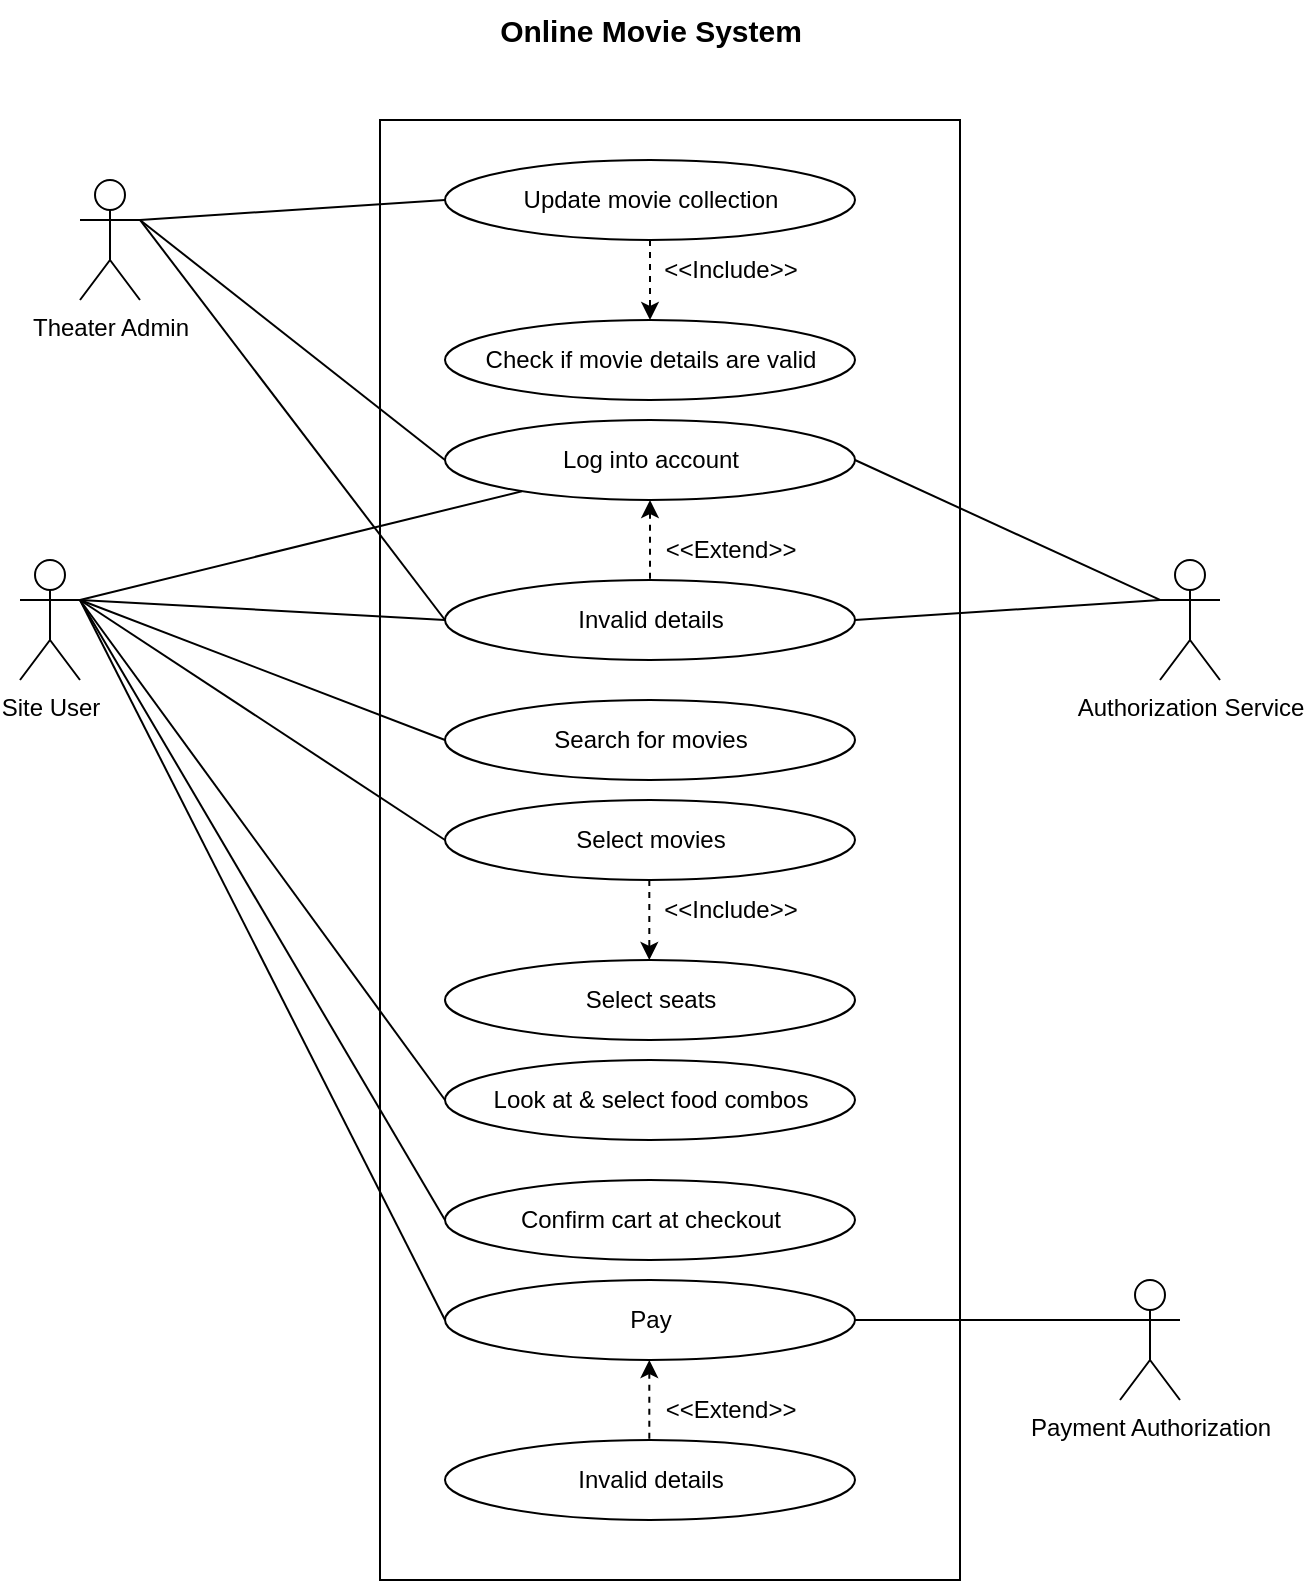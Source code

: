 <mxfile version="26.1.0">
  <diagram name="Page-1" id="8HzP_UHiLYjctRMK9qaq">
    <mxGraphModel dx="1675" dy="1024" grid="1" gridSize="10" guides="1" tooltips="1" connect="1" arrows="1" fold="1" page="1" pageScale="1" pageWidth="850" pageHeight="1100" math="0" shadow="0">
      <root>
        <mxCell id="0" />
        <mxCell id="1" parent="0" />
        <mxCell id="cjcSTSbXlQ66tj8l5QFz-2" value="" style="rounded=0;whiteSpace=wrap;html=1;fillColor=none;" vertex="1" parent="1">
          <mxGeometry x="270" y="120" width="290" height="730" as="geometry" />
        </mxCell>
        <mxCell id="cjcSTSbXlQ66tj8l5QFz-3" value="&lt;b&gt;&lt;font style=&quot;font-size: 15px;&quot;&gt;Online Movie System&lt;/font&gt;&lt;/b&gt;" style="text;html=1;align=center;verticalAlign=middle;resizable=0;points=[];autosize=1;strokeColor=none;fillColor=none;" vertex="1" parent="1">
          <mxGeometry x="320" y="60" width="170" height="30" as="geometry" />
        </mxCell>
        <mxCell id="cjcSTSbXlQ66tj8l5QFz-4" value="Update movie collection" style="ellipse;whiteSpace=wrap;html=1;fillColor=none;" vertex="1" parent="1">
          <mxGeometry x="302.5" y="140" width="205" height="40" as="geometry" />
        </mxCell>
        <mxCell id="cjcSTSbXlQ66tj8l5QFz-5" value="Check if movie details are valid" style="ellipse;whiteSpace=wrap;html=1;fillColor=none;" vertex="1" parent="1">
          <mxGeometry x="302.5" y="220" width="205" height="40" as="geometry" />
        </mxCell>
        <mxCell id="cjcSTSbXlQ66tj8l5QFz-6" value="" style="endArrow=classic;html=1;rounded=0;dashed=1;exitX=0.5;exitY=1;exitDx=0;exitDy=0;entryX=0.5;entryY=0;entryDx=0;entryDy=0;" edge="1" parent="1" source="cjcSTSbXlQ66tj8l5QFz-4" target="cjcSTSbXlQ66tj8l5QFz-5">
          <mxGeometry width="50" height="50" relative="1" as="geometry">
            <mxPoint x="370" y="550" as="sourcePoint" />
            <mxPoint x="400" y="240" as="targetPoint" />
          </mxGeometry>
        </mxCell>
        <mxCell id="cjcSTSbXlQ66tj8l5QFz-9" value="&amp;lt;&amp;lt;Include&amp;gt;&amp;gt;" style="text;html=1;align=center;verticalAlign=middle;resizable=0;points=[];autosize=1;strokeColor=none;fillColor=none;" vertex="1" parent="1">
          <mxGeometry x="400" y="180" width="90" height="30" as="geometry" />
        </mxCell>
        <mxCell id="cjcSTSbXlQ66tj8l5QFz-23" style="shape=connector;rounded=0;orthogonalLoop=1;jettySize=auto;html=1;exitX=1;exitY=0.333;exitDx=0;exitDy=0;exitPerimeter=0;entryX=0;entryY=0.5;entryDx=0;entryDy=0;strokeColor=default;align=center;verticalAlign=middle;fontFamily=Helvetica;fontSize=11;fontColor=default;labelBackgroundColor=default;startFill=0;endArrow=none;" edge="1" parent="1" source="cjcSTSbXlQ66tj8l5QFz-10" target="cjcSTSbXlQ66tj8l5QFz-16">
          <mxGeometry relative="1" as="geometry" />
        </mxCell>
        <mxCell id="cjcSTSbXlQ66tj8l5QFz-24" style="shape=connector;rounded=0;orthogonalLoop=1;jettySize=auto;html=1;exitX=1;exitY=0.333;exitDx=0;exitDy=0;exitPerimeter=0;entryX=0;entryY=0.5;entryDx=0;entryDy=0;strokeColor=default;align=center;verticalAlign=middle;fontFamily=Helvetica;fontSize=11;fontColor=default;labelBackgroundColor=default;startFill=0;endArrow=none;" edge="1" parent="1" source="cjcSTSbXlQ66tj8l5QFz-10" target="cjcSTSbXlQ66tj8l5QFz-12">
          <mxGeometry relative="1" as="geometry" />
        </mxCell>
        <mxCell id="cjcSTSbXlQ66tj8l5QFz-25" style="edgeStyle=none;shape=connector;rounded=0;orthogonalLoop=1;jettySize=auto;html=1;exitX=1;exitY=0.333;exitDx=0;exitDy=0;exitPerimeter=0;entryX=0;entryY=0.5;entryDx=0;entryDy=0;strokeColor=default;align=center;verticalAlign=middle;fontFamily=Helvetica;fontSize=11;fontColor=default;labelBackgroundColor=default;startFill=0;endArrow=none;" edge="1" parent="1" source="cjcSTSbXlQ66tj8l5QFz-10" target="cjcSTSbXlQ66tj8l5QFz-4">
          <mxGeometry relative="1" as="geometry" />
        </mxCell>
        <mxCell id="cjcSTSbXlQ66tj8l5QFz-10" value="Theater Admin" style="shape=umlActor;verticalLabelPosition=bottom;verticalAlign=top;html=1;outlineConnect=0;" vertex="1" parent="1">
          <mxGeometry x="120" y="150" width="30" height="60" as="geometry" />
        </mxCell>
        <mxCell id="cjcSTSbXlQ66tj8l5QFz-12" value="Log into account" style="ellipse;whiteSpace=wrap;html=1;fillColor=none;" vertex="1" parent="1">
          <mxGeometry x="302.5" y="270" width="205" height="40" as="geometry" />
        </mxCell>
        <mxCell id="cjcSTSbXlQ66tj8l5QFz-26" style="edgeStyle=none;shape=connector;rounded=0;orthogonalLoop=1;jettySize=auto;html=1;exitX=0;exitY=0.333;exitDx=0;exitDy=0;exitPerimeter=0;entryX=1;entryY=0.5;entryDx=0;entryDy=0;strokeColor=default;align=center;verticalAlign=middle;fontFamily=Helvetica;fontSize=11;fontColor=default;labelBackgroundColor=default;startFill=0;endArrow=none;" edge="1" parent="1" source="cjcSTSbXlQ66tj8l5QFz-14" target="cjcSTSbXlQ66tj8l5QFz-12">
          <mxGeometry relative="1" as="geometry" />
        </mxCell>
        <mxCell id="cjcSTSbXlQ66tj8l5QFz-14" value="Authorization Service" style="shape=umlActor;verticalLabelPosition=bottom;verticalAlign=top;html=1;outlineConnect=0;" vertex="1" parent="1">
          <mxGeometry x="660" y="340" width="30" height="60" as="geometry" />
        </mxCell>
        <mxCell id="cjcSTSbXlQ66tj8l5QFz-16" value="Invalid details" style="ellipse;whiteSpace=wrap;html=1;fillColor=none;" vertex="1" parent="1">
          <mxGeometry x="302.5" y="350" width="205" height="40" as="geometry" />
        </mxCell>
        <mxCell id="cjcSTSbXlQ66tj8l5QFz-28" style="edgeStyle=none;shape=connector;rounded=0;orthogonalLoop=1;jettySize=auto;html=1;exitX=1;exitY=0.333;exitDx=0;exitDy=0;exitPerimeter=0;strokeColor=default;align=center;verticalAlign=middle;fontFamily=Helvetica;fontSize=11;fontColor=default;labelBackgroundColor=default;startFill=0;endArrow=none;" edge="1" parent="1" source="cjcSTSbXlQ66tj8l5QFz-20" target="cjcSTSbXlQ66tj8l5QFz-12">
          <mxGeometry relative="1" as="geometry" />
        </mxCell>
        <mxCell id="cjcSTSbXlQ66tj8l5QFz-20" value="Site User" style="shape=umlActor;verticalLabelPosition=bottom;verticalAlign=top;html=1;outlineConnect=0;" vertex="1" parent="1">
          <mxGeometry x="90" y="340" width="30" height="60" as="geometry" />
        </mxCell>
        <mxCell id="cjcSTSbXlQ66tj8l5QFz-27" style="edgeStyle=none;shape=connector;rounded=0;orthogonalLoop=1;jettySize=auto;html=1;exitX=1;exitY=0.5;exitDx=0;exitDy=0;entryX=0;entryY=0.333;entryDx=0;entryDy=0;entryPerimeter=0;strokeColor=default;align=center;verticalAlign=middle;fontFamily=Helvetica;fontSize=11;fontColor=default;labelBackgroundColor=default;startFill=0;endArrow=none;" edge="1" parent="1" source="cjcSTSbXlQ66tj8l5QFz-16" target="cjcSTSbXlQ66tj8l5QFz-14">
          <mxGeometry relative="1" as="geometry" />
        </mxCell>
        <mxCell id="cjcSTSbXlQ66tj8l5QFz-29" style="edgeStyle=none;shape=connector;rounded=0;orthogonalLoop=1;jettySize=auto;html=1;exitX=0;exitY=0.5;exitDx=0;exitDy=0;entryX=1;entryY=0.333;entryDx=0;entryDy=0;entryPerimeter=0;strokeColor=default;align=center;verticalAlign=middle;fontFamily=Helvetica;fontSize=11;fontColor=default;labelBackgroundColor=default;startFill=0;endArrow=none;" edge="1" parent="1" source="cjcSTSbXlQ66tj8l5QFz-16" target="cjcSTSbXlQ66tj8l5QFz-20">
          <mxGeometry relative="1" as="geometry" />
        </mxCell>
        <mxCell id="cjcSTSbXlQ66tj8l5QFz-30" value="" style="endArrow=none;html=1;rounded=0;dashed=1;startArrow=classic;startFill=1;exitX=0.5;exitY=1;exitDx=0;exitDy=0;entryX=0.5;entryY=0;entryDx=0;entryDy=0;" edge="1" parent="1" source="cjcSTSbXlQ66tj8l5QFz-12" target="cjcSTSbXlQ66tj8l5QFz-16">
          <mxGeometry width="50" height="50" relative="1" as="geometry">
            <mxPoint x="405" y="320" as="sourcePoint" />
            <mxPoint x="404.66" y="360" as="targetPoint" />
          </mxGeometry>
        </mxCell>
        <mxCell id="cjcSTSbXlQ66tj8l5QFz-31" value="&amp;lt;&amp;lt;Extend&amp;gt;&amp;gt;" style="text;html=1;align=center;verticalAlign=middle;resizable=0;points=[];autosize=1;strokeColor=none;fillColor=none;" vertex="1" parent="1">
          <mxGeometry x="400" y="320" width="90" height="30" as="geometry" />
        </mxCell>
        <mxCell id="cjcSTSbXlQ66tj8l5QFz-42" style="edgeStyle=none;shape=connector;rounded=0;orthogonalLoop=1;jettySize=auto;html=1;exitX=0;exitY=0.5;exitDx=0;exitDy=0;strokeColor=default;align=center;verticalAlign=middle;fontFamily=Helvetica;fontSize=11;fontColor=default;labelBackgroundColor=default;startFill=0;endArrow=none;" edge="1" parent="1" source="cjcSTSbXlQ66tj8l5QFz-32">
          <mxGeometry relative="1" as="geometry">
            <mxPoint x="120" y="360" as="targetPoint" />
          </mxGeometry>
        </mxCell>
        <mxCell id="cjcSTSbXlQ66tj8l5QFz-32" value="Search for movies" style="ellipse;whiteSpace=wrap;html=1;fillColor=none;" vertex="1" parent="1">
          <mxGeometry x="302.5" y="410" width="205" height="40" as="geometry" />
        </mxCell>
        <mxCell id="cjcSTSbXlQ66tj8l5QFz-43" style="edgeStyle=none;shape=connector;rounded=0;orthogonalLoop=1;jettySize=auto;html=1;exitX=0;exitY=0.5;exitDx=0;exitDy=0;strokeColor=default;align=center;verticalAlign=middle;fontFamily=Helvetica;fontSize=11;fontColor=default;labelBackgroundColor=default;startFill=0;endArrow=none;" edge="1" parent="1" source="cjcSTSbXlQ66tj8l5QFz-33">
          <mxGeometry relative="1" as="geometry">
            <mxPoint x="120" y="360" as="targetPoint" />
          </mxGeometry>
        </mxCell>
        <mxCell id="cjcSTSbXlQ66tj8l5QFz-33" value="Select movies" style="ellipse;whiteSpace=wrap;html=1;fillColor=none;" vertex="1" parent="1">
          <mxGeometry x="302.5" y="460" width="205" height="40" as="geometry" />
        </mxCell>
        <mxCell id="cjcSTSbXlQ66tj8l5QFz-34" value="Select seats" style="ellipse;whiteSpace=wrap;html=1;fillColor=none;" vertex="1" parent="1">
          <mxGeometry x="302.5" y="540" width="205" height="40" as="geometry" />
        </mxCell>
        <mxCell id="cjcSTSbXlQ66tj8l5QFz-35" value="" style="endArrow=classic;html=1;rounded=0;dashed=1;exitX=0.5;exitY=1;exitDx=0;exitDy=0;entryX=0.5;entryY=0;entryDx=0;entryDy=0;" edge="1" parent="1">
          <mxGeometry width="50" height="50" relative="1" as="geometry">
            <mxPoint x="404.66" y="500" as="sourcePoint" />
            <mxPoint x="404.66" y="540" as="targetPoint" />
          </mxGeometry>
        </mxCell>
        <mxCell id="cjcSTSbXlQ66tj8l5QFz-36" value="&amp;lt;&amp;lt;Include&amp;gt;&amp;gt;" style="text;html=1;align=center;verticalAlign=middle;resizable=0;points=[];autosize=1;strokeColor=none;fillColor=none;" vertex="1" parent="1">
          <mxGeometry x="400" y="500" width="90" height="30" as="geometry" />
        </mxCell>
        <mxCell id="cjcSTSbXlQ66tj8l5QFz-44" style="edgeStyle=none;shape=connector;rounded=0;orthogonalLoop=1;jettySize=auto;html=1;exitX=0;exitY=0.5;exitDx=0;exitDy=0;strokeColor=default;align=center;verticalAlign=middle;fontFamily=Helvetica;fontSize=11;fontColor=default;labelBackgroundColor=default;startFill=0;endArrow=none;" edge="1" parent="1" source="cjcSTSbXlQ66tj8l5QFz-37">
          <mxGeometry relative="1" as="geometry">
            <mxPoint x="120" y="360" as="targetPoint" />
          </mxGeometry>
        </mxCell>
        <mxCell id="cjcSTSbXlQ66tj8l5QFz-37" value="Look at &amp;amp; select food combos" style="ellipse;whiteSpace=wrap;html=1;fillColor=none;" vertex="1" parent="1">
          <mxGeometry x="302.5" y="590" width="205" height="40" as="geometry" />
        </mxCell>
        <mxCell id="cjcSTSbXlQ66tj8l5QFz-40" value="Confirm cart at checkout" style="ellipse;whiteSpace=wrap;html=1;fillColor=none;" vertex="1" parent="1">
          <mxGeometry x="302.5" y="650" width="205" height="40" as="geometry" />
        </mxCell>
        <mxCell id="cjcSTSbXlQ66tj8l5QFz-45" style="edgeStyle=none;shape=connector;rounded=0;orthogonalLoop=1;jettySize=auto;html=1;exitX=0;exitY=0.5;exitDx=0;exitDy=0;entryX=1;entryY=0.333;entryDx=0;entryDy=0;entryPerimeter=0;strokeColor=default;align=center;verticalAlign=middle;fontFamily=Helvetica;fontSize=11;fontColor=default;labelBackgroundColor=default;startFill=0;endArrow=none;" edge="1" parent="1" source="cjcSTSbXlQ66tj8l5QFz-40" target="cjcSTSbXlQ66tj8l5QFz-20">
          <mxGeometry relative="1" as="geometry" />
        </mxCell>
        <mxCell id="cjcSTSbXlQ66tj8l5QFz-46" value="Pay" style="ellipse;whiteSpace=wrap;html=1;fillColor=none;" vertex="1" parent="1">
          <mxGeometry x="302.5" y="700" width="205" height="40" as="geometry" />
        </mxCell>
        <mxCell id="cjcSTSbXlQ66tj8l5QFz-47" style="edgeStyle=none;shape=connector;rounded=0;orthogonalLoop=1;jettySize=auto;html=1;exitX=0;exitY=0.5;exitDx=0;exitDy=0;entryX=1;entryY=0.333;entryDx=0;entryDy=0;entryPerimeter=0;strokeColor=default;align=center;verticalAlign=middle;fontFamily=Helvetica;fontSize=11;fontColor=default;labelBackgroundColor=default;startFill=0;endArrow=none;" edge="1" parent="1" source="cjcSTSbXlQ66tj8l5QFz-46" target="cjcSTSbXlQ66tj8l5QFz-20">
          <mxGeometry relative="1" as="geometry" />
        </mxCell>
        <mxCell id="cjcSTSbXlQ66tj8l5QFz-48" value="Invalid details" style="ellipse;whiteSpace=wrap;html=1;fillColor=none;" vertex="1" parent="1">
          <mxGeometry x="302.5" y="780" width="205" height="40" as="geometry" />
        </mxCell>
        <mxCell id="cjcSTSbXlQ66tj8l5QFz-49" value="" style="endArrow=none;html=1;rounded=0;dashed=1;startArrow=classic;startFill=1;exitX=0.5;exitY=1;exitDx=0;exitDy=0;entryX=0.5;entryY=0;entryDx=0;entryDy=0;" edge="1" parent="1">
          <mxGeometry width="50" height="50" relative="1" as="geometry">
            <mxPoint x="404.66" y="740" as="sourcePoint" />
            <mxPoint x="404.66" y="780" as="targetPoint" />
          </mxGeometry>
        </mxCell>
        <mxCell id="cjcSTSbXlQ66tj8l5QFz-50" value="&amp;lt;&amp;lt;Extend&amp;gt;&amp;gt;" style="text;html=1;align=center;verticalAlign=middle;resizable=0;points=[];autosize=1;strokeColor=none;fillColor=none;" vertex="1" parent="1">
          <mxGeometry x="400" y="750" width="90" height="30" as="geometry" />
        </mxCell>
        <mxCell id="cjcSTSbXlQ66tj8l5QFz-52" style="edgeStyle=none;shape=connector;rounded=0;orthogonalLoop=1;jettySize=auto;html=1;exitX=0;exitY=0.333;exitDx=0;exitDy=0;exitPerimeter=0;entryX=1;entryY=0.5;entryDx=0;entryDy=0;strokeColor=default;align=center;verticalAlign=middle;fontFamily=Helvetica;fontSize=11;fontColor=default;labelBackgroundColor=default;startFill=0;endArrow=none;" edge="1" parent="1" source="cjcSTSbXlQ66tj8l5QFz-51" target="cjcSTSbXlQ66tj8l5QFz-46">
          <mxGeometry relative="1" as="geometry" />
        </mxCell>
        <mxCell id="cjcSTSbXlQ66tj8l5QFz-51" value="Payment Authorization" style="shape=umlActor;verticalLabelPosition=bottom;verticalAlign=top;html=1;outlineConnect=0;" vertex="1" parent="1">
          <mxGeometry x="640" y="700" width="30" height="60" as="geometry" />
        </mxCell>
      </root>
    </mxGraphModel>
  </diagram>
</mxfile>

